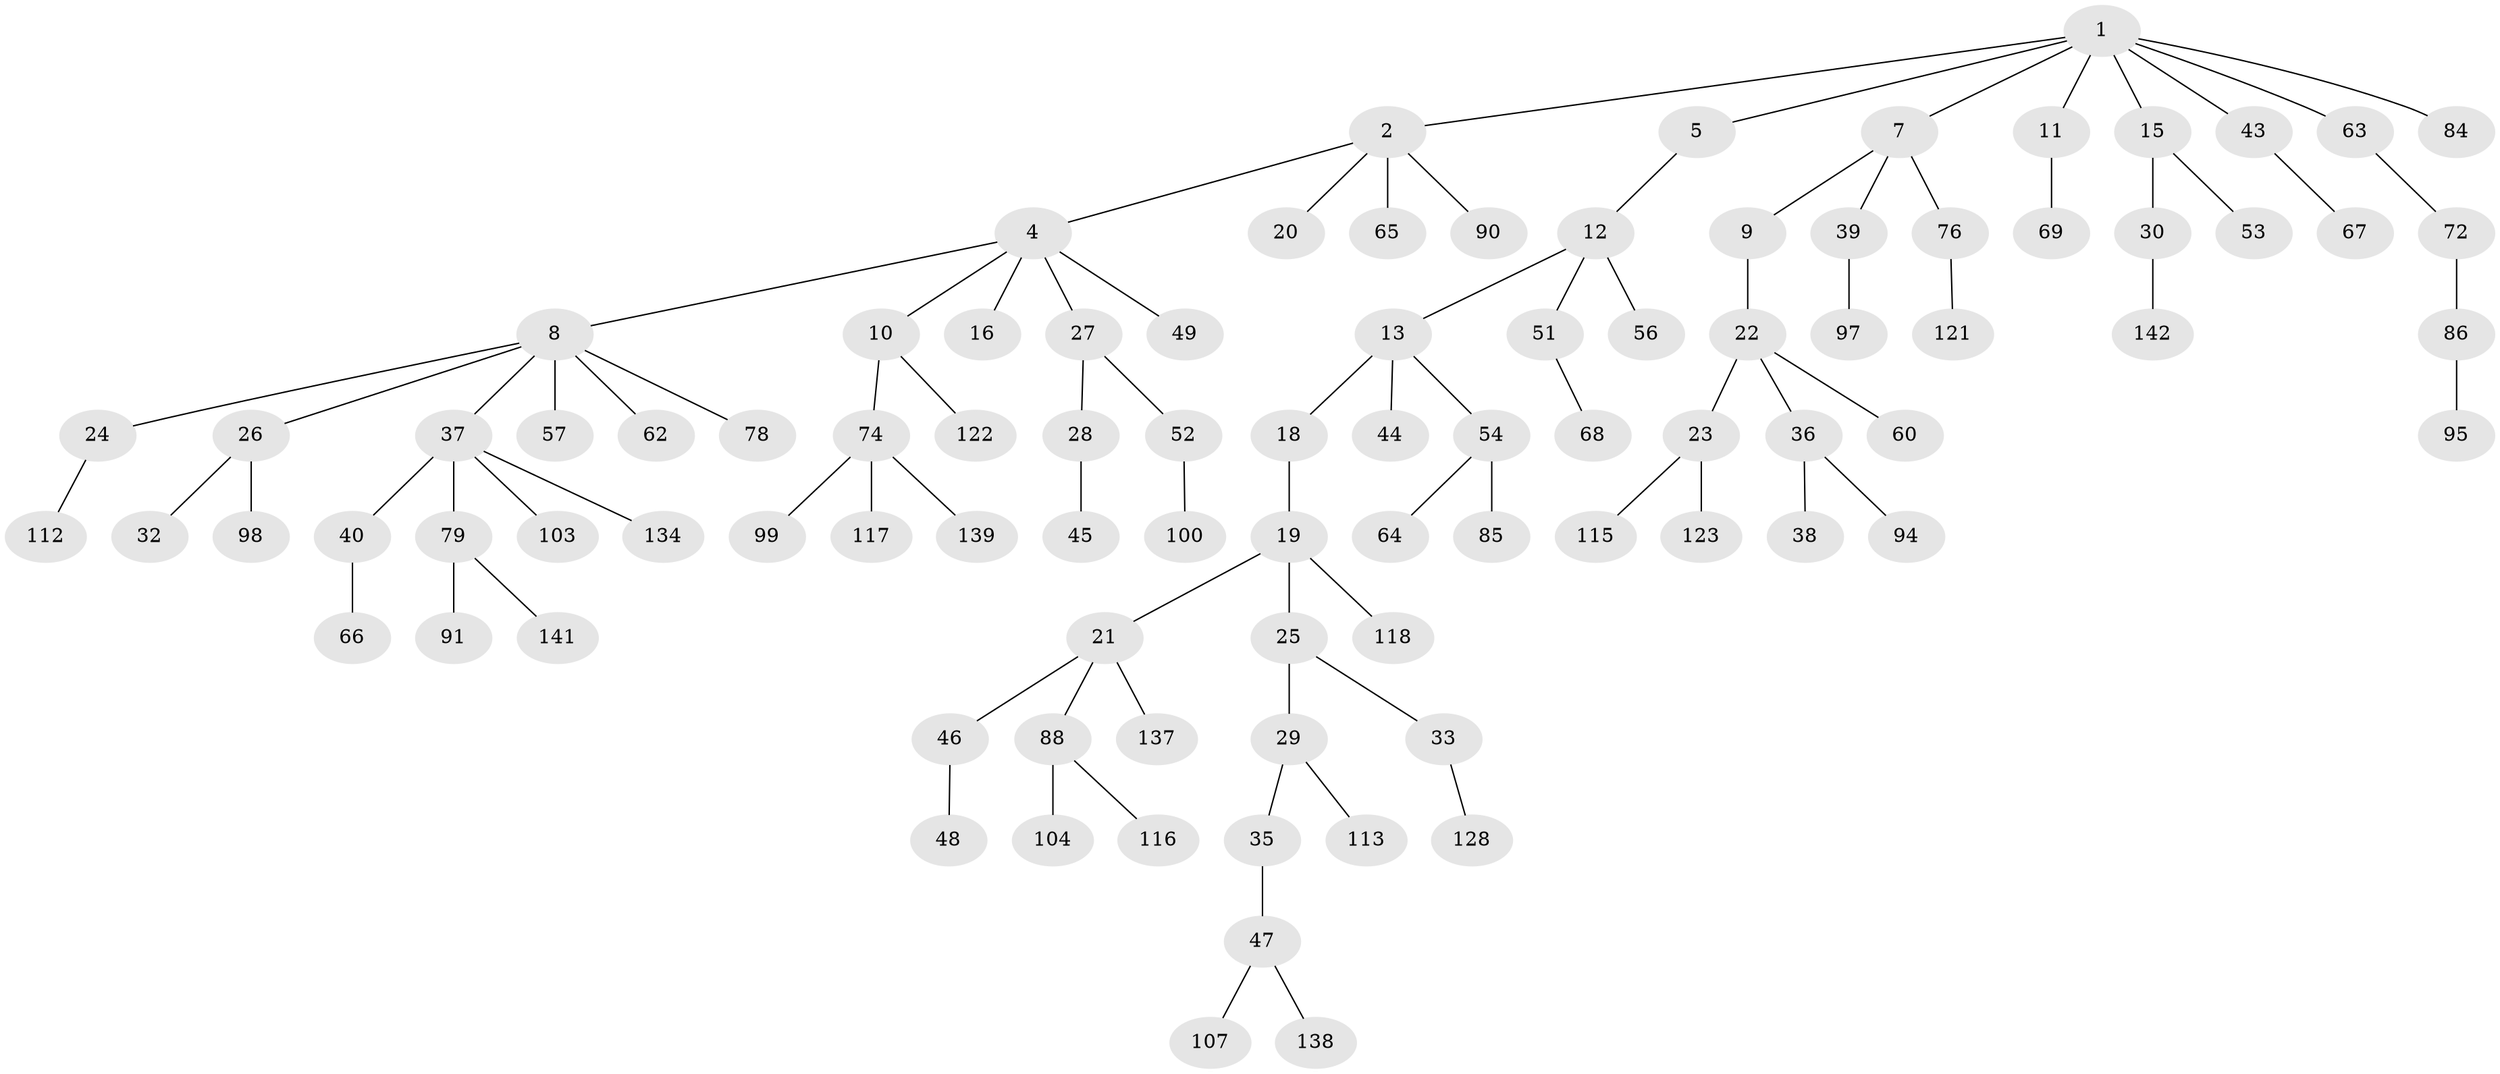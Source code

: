 // original degree distribution, {4: 0.06993006993006994, 6: 0.02097902097902098, 7: 0.006993006993006993, 2: 0.2517482517482518, 1: 0.5034965034965035, 3: 0.1048951048951049, 5: 0.04195804195804196}
// Generated by graph-tools (version 1.1) at 2025/42/03/06/25 10:42:03]
// undirected, 92 vertices, 91 edges
graph export_dot {
graph [start="1"]
  node [color=gray90,style=filled];
  1 [super="+3"];
  2 [super="+34"];
  4 [super="+6"];
  5;
  7 [super="+50"];
  8 [super="+14"];
  9;
  10 [super="+109"];
  11 [super="+71"];
  12 [super="+17"];
  13 [super="+106"];
  15 [super="+127"];
  16 [super="+75"];
  18 [super="+119"];
  19 [super="+83"];
  20 [super="+102"];
  21 [super="+31"];
  22 [super="+82"];
  23;
  24;
  25;
  26 [super="+55"];
  27 [super="+105"];
  28 [super="+143"];
  29 [super="+42"];
  30 [super="+124"];
  32 [super="+80"];
  33;
  35 [super="+59"];
  36 [super="+41"];
  37 [super="+110"];
  38;
  39;
  40 [super="+81"];
  43 [super="+73"];
  44 [super="+114"];
  45;
  46 [super="+70"];
  47 [super="+92"];
  48;
  49 [super="+120"];
  51 [super="+61"];
  52 [super="+77"];
  53;
  54 [super="+58"];
  56;
  57 [super="+140"];
  60;
  62;
  63;
  64;
  65 [super="+89"];
  66 [super="+93"];
  67 [super="+96"];
  68 [super="+135"];
  69;
  72;
  74 [super="+130"];
  76;
  78;
  79 [super="+87"];
  84;
  85;
  86 [super="+108"];
  88 [super="+129"];
  90 [super="+111"];
  91;
  94;
  95 [super="+101"];
  97 [super="+132"];
  98;
  99;
  100;
  103 [super="+131"];
  104;
  107;
  112 [super="+126"];
  113 [super="+136"];
  115;
  116;
  117;
  118 [super="+125"];
  121;
  122;
  123 [super="+133"];
  128;
  134;
  137;
  138;
  139;
  141;
  142;
  1 -- 2;
  1 -- 11;
  1 -- 43;
  1 -- 84;
  1 -- 5;
  1 -- 7;
  1 -- 63;
  1 -- 15;
  2 -- 4;
  2 -- 20;
  2 -- 65;
  2 -- 90;
  4 -- 8;
  4 -- 10;
  4 -- 16;
  4 -- 27;
  4 -- 49;
  5 -- 12;
  7 -- 9;
  7 -- 39;
  7 -- 76;
  8 -- 24;
  8 -- 37;
  8 -- 62;
  8 -- 78;
  8 -- 57;
  8 -- 26;
  9 -- 22;
  10 -- 74;
  10 -- 122;
  11 -- 69;
  12 -- 13;
  12 -- 51;
  12 -- 56;
  13 -- 18;
  13 -- 44;
  13 -- 54;
  15 -- 30;
  15 -- 53;
  18 -- 19;
  19 -- 21;
  19 -- 25;
  19 -- 118;
  21 -- 46;
  21 -- 88;
  21 -- 137;
  22 -- 23;
  22 -- 36;
  22 -- 60;
  23 -- 115;
  23 -- 123;
  24 -- 112;
  25 -- 29;
  25 -- 33;
  26 -- 32;
  26 -- 98;
  27 -- 28;
  27 -- 52;
  28 -- 45;
  29 -- 35;
  29 -- 113;
  30 -- 142;
  33 -- 128;
  35 -- 47;
  36 -- 38;
  36 -- 94;
  37 -- 40;
  37 -- 79;
  37 -- 103;
  37 -- 134;
  39 -- 97;
  40 -- 66;
  43 -- 67;
  46 -- 48;
  47 -- 107;
  47 -- 138;
  51 -- 68;
  52 -- 100;
  54 -- 64;
  54 -- 85;
  63 -- 72;
  72 -- 86;
  74 -- 99;
  74 -- 117;
  74 -- 139;
  76 -- 121;
  79 -- 91;
  79 -- 141;
  86 -- 95;
  88 -- 104;
  88 -- 116;
}
